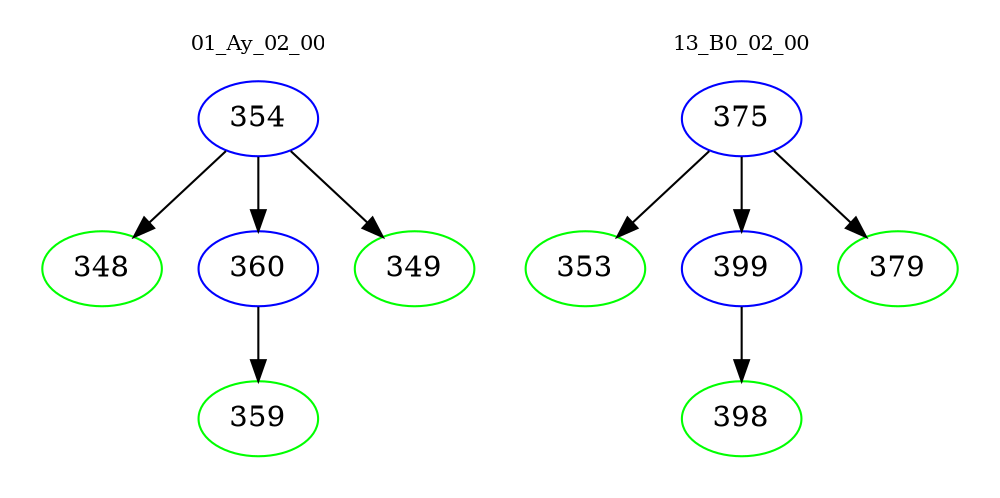 digraph{
subgraph cluster_0 {
color = white
label = "01_Ay_02_00";
fontsize=10;
T0_354 [label="354", color="blue"]
T0_354 -> T0_348 [color="black"]
T0_348 [label="348", color="green"]
T0_354 -> T0_360 [color="black"]
T0_360 [label="360", color="blue"]
T0_360 -> T0_359 [color="black"]
T0_359 [label="359", color="green"]
T0_354 -> T0_349 [color="black"]
T0_349 [label="349", color="green"]
}
subgraph cluster_1 {
color = white
label = "13_B0_02_00";
fontsize=10;
T1_375 [label="375", color="blue"]
T1_375 -> T1_353 [color="black"]
T1_353 [label="353", color="green"]
T1_375 -> T1_399 [color="black"]
T1_399 [label="399", color="blue"]
T1_399 -> T1_398 [color="black"]
T1_398 [label="398", color="green"]
T1_375 -> T1_379 [color="black"]
T1_379 [label="379", color="green"]
}
}

